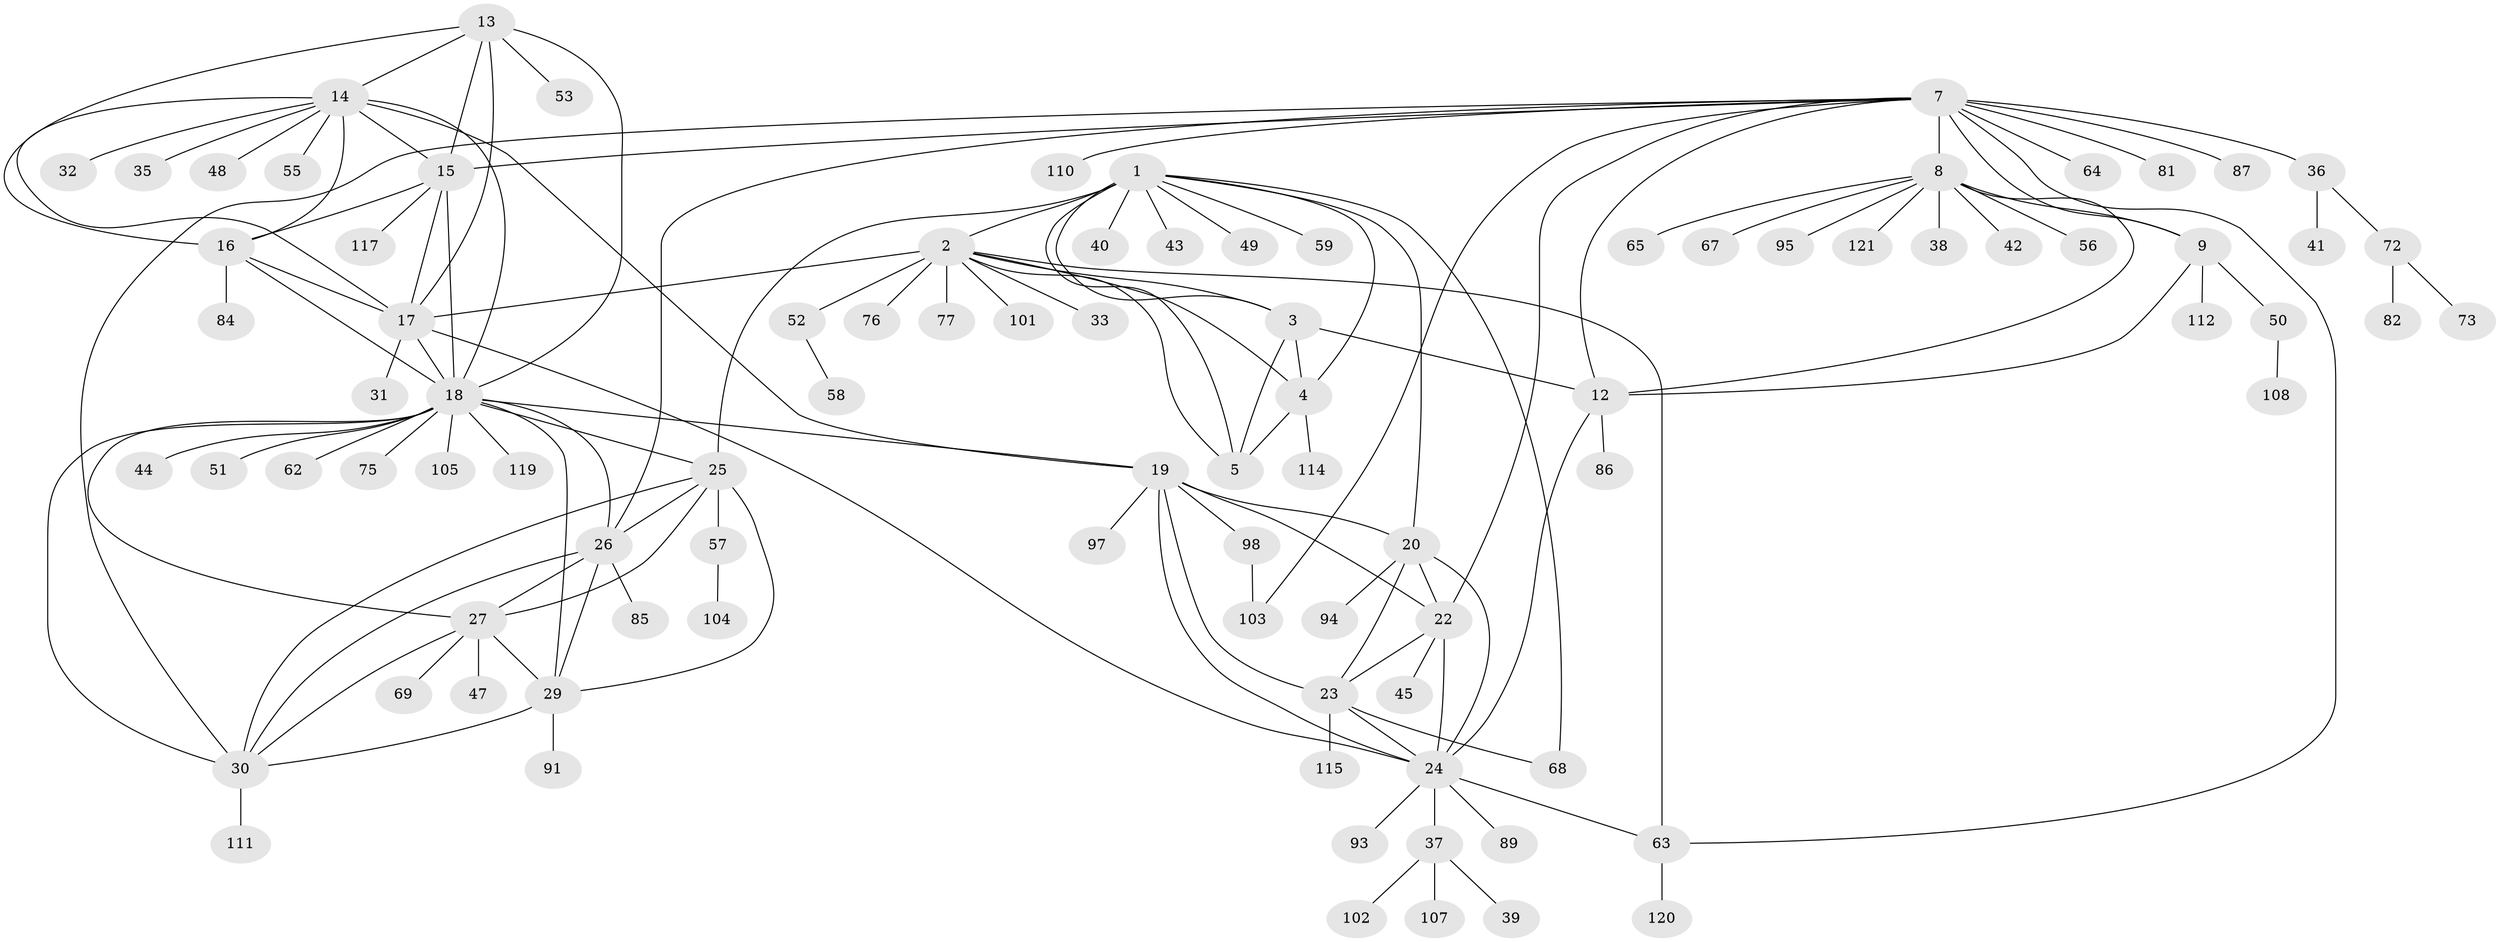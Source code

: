 // original degree distribution, {5: 0.01652892561983471, 13: 0.008264462809917356, 7: 0.0743801652892562, 6: 0.03305785123966942, 12: 0.01652892561983471, 11: 0.01652892561983471, 10: 0.024793388429752067, 8: 0.05785123966942149, 9: 0.008264462809917356, 1: 0.5867768595041323, 3: 0.03305785123966942, 2: 0.11570247933884298, 4: 0.008264462809917356}
// Generated by graph-tools (version 1.1) at 2025/11/02/27/25 16:11:33]
// undirected, 92 vertices, 139 edges
graph export_dot {
graph [start="1"]
  node [color=gray90,style=filled];
  1 [super="+6"];
  2 [super="+34"];
  3 [super="+79"];
  4;
  5 [super="+99"];
  7 [super="+11"];
  8 [super="+10"];
  9 [super="+96"];
  12;
  13 [super="+109"];
  14 [super="+74"];
  15 [super="+54"];
  16 [super="+116"];
  17 [super="+60"];
  18 [super="+28"];
  19 [super="+21"];
  20;
  22 [super="+118"];
  23 [super="+113"];
  24 [super="+71"];
  25 [super="+61"];
  26 [super="+66"];
  27 [super="+80"];
  29;
  30 [super="+106"];
  31;
  32;
  33;
  35;
  36;
  37 [super="+46"];
  38;
  39;
  40;
  41 [super="+92"];
  42;
  43;
  44;
  45 [super="+83"];
  47;
  48;
  49;
  50;
  51;
  52;
  53;
  55;
  56;
  57;
  58;
  59 [super="+70"];
  62 [super="+88"];
  63 [super="+78"];
  64;
  65;
  67;
  68;
  69;
  72 [super="+90"];
  73;
  75;
  76;
  77;
  81;
  82;
  84;
  85;
  86;
  87;
  89;
  91;
  93;
  94 [super="+100"];
  95;
  97;
  98;
  101;
  102;
  103;
  104;
  105;
  107;
  108;
  110;
  111;
  112;
  114;
  115;
  117;
  119;
  120;
  121;
  1 -- 2 [weight=2];
  1 -- 3 [weight=2];
  1 -- 4 [weight=2];
  1 -- 5 [weight=2];
  1 -- 68;
  1 -- 40;
  1 -- 43;
  1 -- 49;
  1 -- 20;
  1 -- 25;
  1 -- 59;
  2 -- 3;
  2 -- 4;
  2 -- 5;
  2 -- 17;
  2 -- 33;
  2 -- 52;
  2 -- 63;
  2 -- 76;
  2 -- 77;
  2 -- 101;
  3 -- 4;
  3 -- 5;
  3 -- 12;
  4 -- 5;
  4 -- 114;
  7 -- 8 [weight=4];
  7 -- 9 [weight=2];
  7 -- 12 [weight=2];
  7 -- 15;
  7 -- 64;
  7 -- 87;
  7 -- 103;
  7 -- 110;
  7 -- 36;
  7 -- 81;
  7 -- 30;
  7 -- 63;
  7 -- 26;
  7 -- 22;
  8 -- 9 [weight=2];
  8 -- 12 [weight=2];
  8 -- 38;
  8 -- 42;
  8 -- 56;
  8 -- 65;
  8 -- 67;
  8 -- 121;
  8 -- 95;
  9 -- 12;
  9 -- 50;
  9 -- 112;
  12 -- 24;
  12 -- 86;
  13 -- 14;
  13 -- 15;
  13 -- 16;
  13 -- 17;
  13 -- 18;
  13 -- 53;
  14 -- 15;
  14 -- 16;
  14 -- 17;
  14 -- 18;
  14 -- 32;
  14 -- 35;
  14 -- 48;
  14 -- 55;
  14 -- 19;
  15 -- 16;
  15 -- 17;
  15 -- 18;
  15 -- 117;
  16 -- 17;
  16 -- 18;
  16 -- 84;
  17 -- 18;
  17 -- 31;
  17 -- 24;
  18 -- 44;
  18 -- 75;
  18 -- 105;
  18 -- 51;
  18 -- 119;
  18 -- 62;
  18 -- 25;
  18 -- 26;
  18 -- 27;
  18 -- 29;
  18 -- 30;
  18 -- 19;
  19 -- 20 [weight=2];
  19 -- 22 [weight=2];
  19 -- 23 [weight=2];
  19 -- 24 [weight=2];
  19 -- 97;
  19 -- 98;
  20 -- 22;
  20 -- 23;
  20 -- 24;
  20 -- 94;
  22 -- 23;
  22 -- 24;
  22 -- 45;
  23 -- 24;
  23 -- 68;
  23 -- 115;
  24 -- 37;
  24 -- 89;
  24 -- 93;
  24 -- 63;
  25 -- 26;
  25 -- 27;
  25 -- 29;
  25 -- 30;
  25 -- 57;
  26 -- 27;
  26 -- 29;
  26 -- 30;
  26 -- 85;
  27 -- 29;
  27 -- 30;
  27 -- 47;
  27 -- 69;
  29 -- 30;
  29 -- 91;
  30 -- 111;
  36 -- 41;
  36 -- 72;
  37 -- 39;
  37 -- 102;
  37 -- 107;
  50 -- 108;
  52 -- 58;
  57 -- 104;
  63 -- 120;
  72 -- 73;
  72 -- 82;
  98 -- 103;
}
